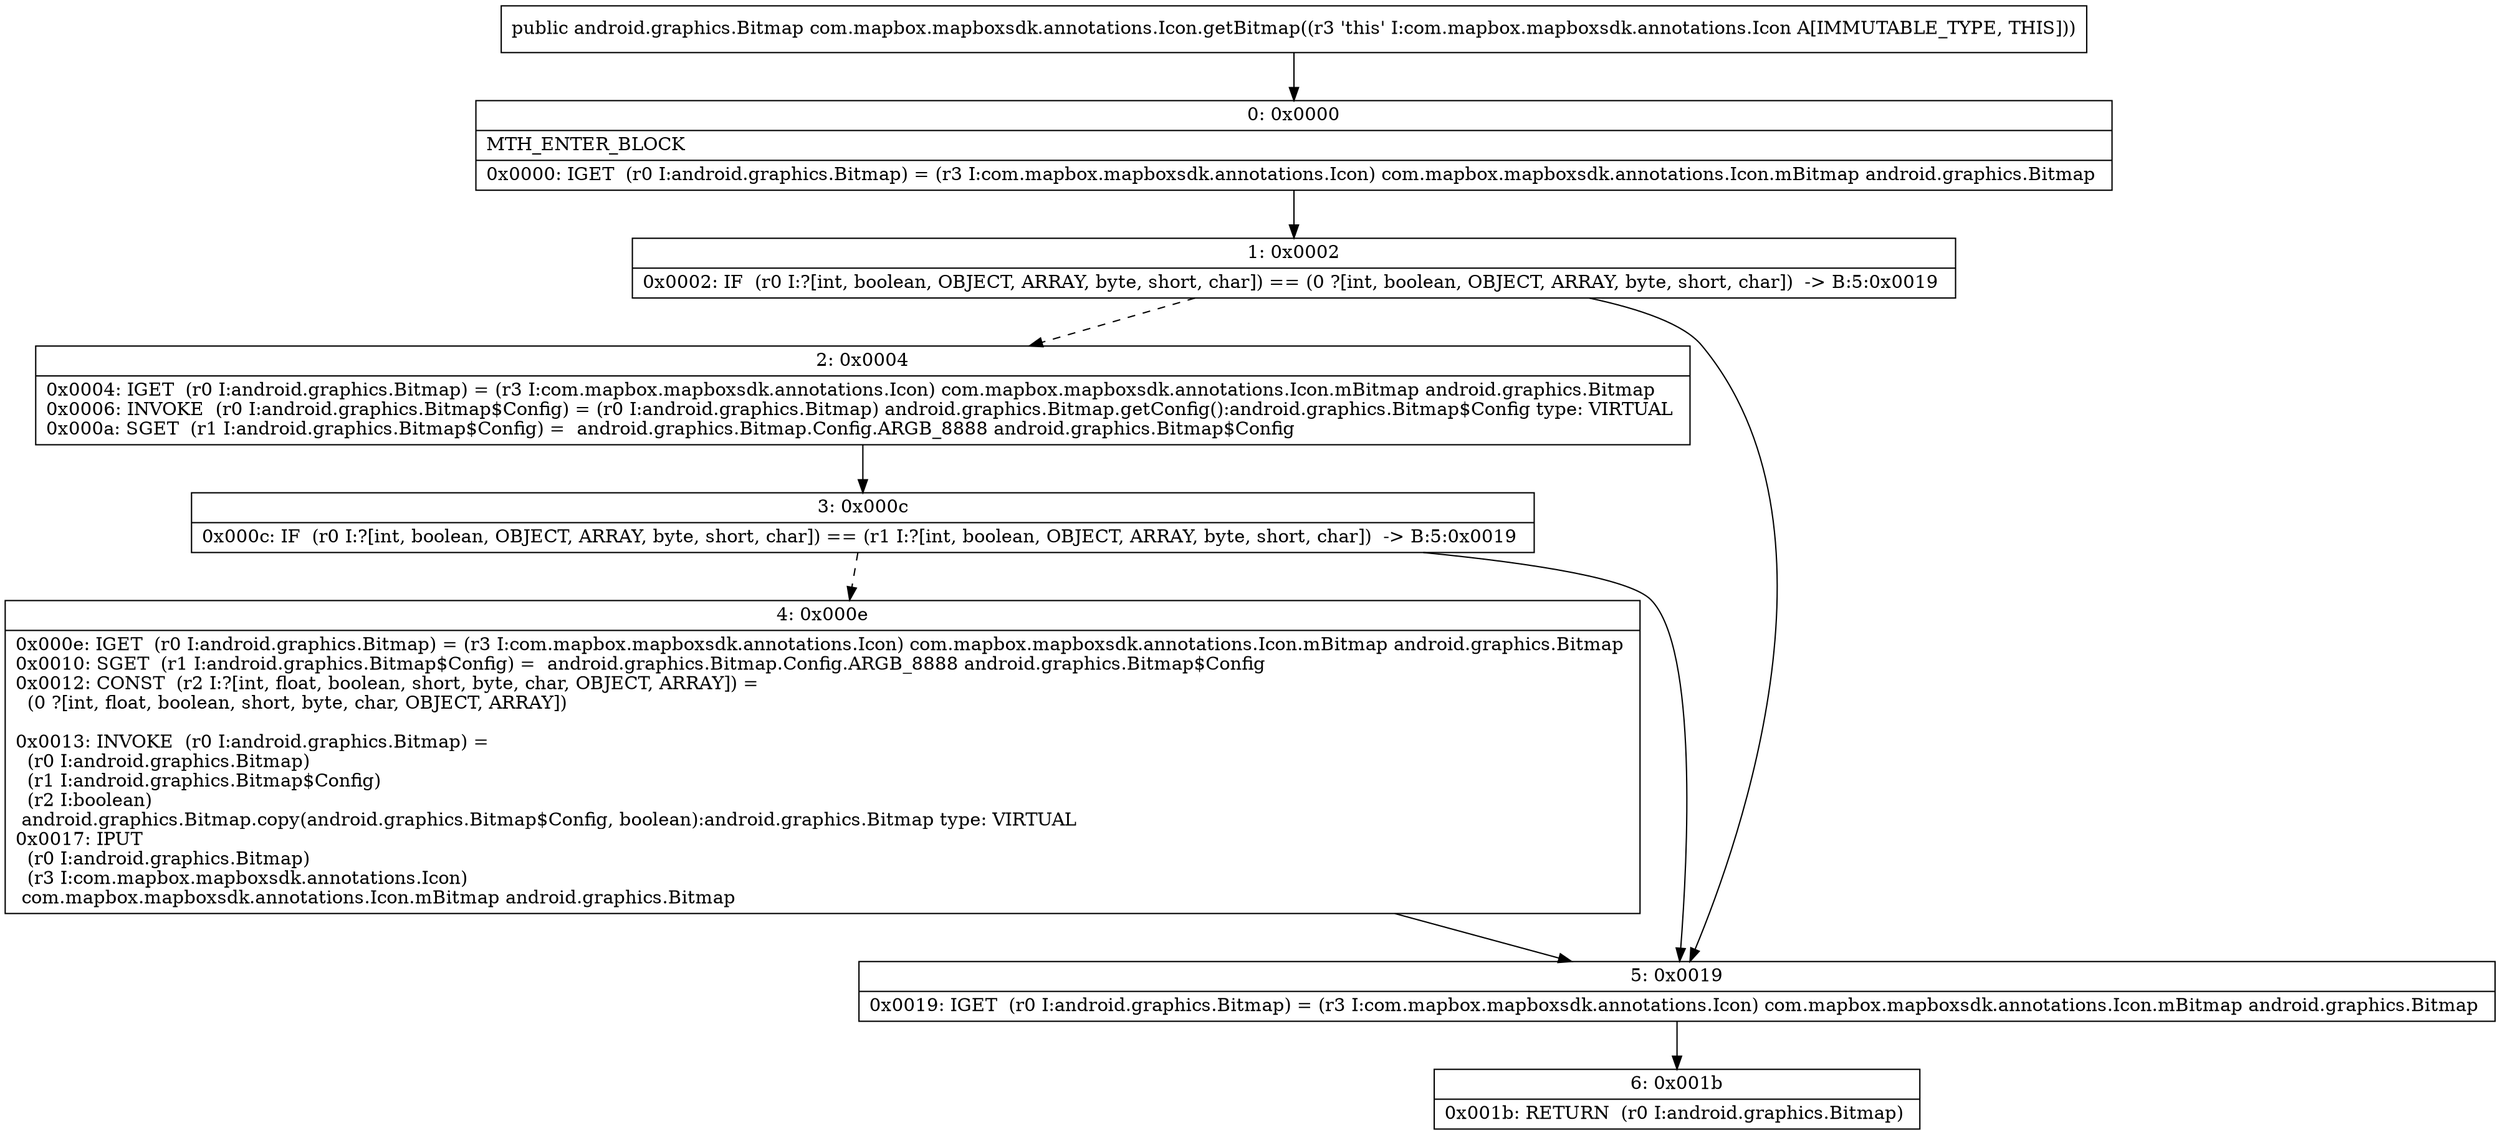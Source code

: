 digraph "CFG forcom.mapbox.mapboxsdk.annotations.Icon.getBitmap()Landroid\/graphics\/Bitmap;" {
Node_0 [shape=record,label="{0\:\ 0x0000|MTH_ENTER_BLOCK\l|0x0000: IGET  (r0 I:android.graphics.Bitmap) = (r3 I:com.mapbox.mapboxsdk.annotations.Icon) com.mapbox.mapboxsdk.annotations.Icon.mBitmap android.graphics.Bitmap \l}"];
Node_1 [shape=record,label="{1\:\ 0x0002|0x0002: IF  (r0 I:?[int, boolean, OBJECT, ARRAY, byte, short, char]) == (0 ?[int, boolean, OBJECT, ARRAY, byte, short, char])  \-\> B:5:0x0019 \l}"];
Node_2 [shape=record,label="{2\:\ 0x0004|0x0004: IGET  (r0 I:android.graphics.Bitmap) = (r3 I:com.mapbox.mapboxsdk.annotations.Icon) com.mapbox.mapboxsdk.annotations.Icon.mBitmap android.graphics.Bitmap \l0x0006: INVOKE  (r0 I:android.graphics.Bitmap$Config) = (r0 I:android.graphics.Bitmap) android.graphics.Bitmap.getConfig():android.graphics.Bitmap$Config type: VIRTUAL \l0x000a: SGET  (r1 I:android.graphics.Bitmap$Config) =  android.graphics.Bitmap.Config.ARGB_8888 android.graphics.Bitmap$Config \l}"];
Node_3 [shape=record,label="{3\:\ 0x000c|0x000c: IF  (r0 I:?[int, boolean, OBJECT, ARRAY, byte, short, char]) == (r1 I:?[int, boolean, OBJECT, ARRAY, byte, short, char])  \-\> B:5:0x0019 \l}"];
Node_4 [shape=record,label="{4\:\ 0x000e|0x000e: IGET  (r0 I:android.graphics.Bitmap) = (r3 I:com.mapbox.mapboxsdk.annotations.Icon) com.mapbox.mapboxsdk.annotations.Icon.mBitmap android.graphics.Bitmap \l0x0010: SGET  (r1 I:android.graphics.Bitmap$Config) =  android.graphics.Bitmap.Config.ARGB_8888 android.graphics.Bitmap$Config \l0x0012: CONST  (r2 I:?[int, float, boolean, short, byte, char, OBJECT, ARRAY]) = \l  (0 ?[int, float, boolean, short, byte, char, OBJECT, ARRAY])\l \l0x0013: INVOKE  (r0 I:android.graphics.Bitmap) = \l  (r0 I:android.graphics.Bitmap)\l  (r1 I:android.graphics.Bitmap$Config)\l  (r2 I:boolean)\l android.graphics.Bitmap.copy(android.graphics.Bitmap$Config, boolean):android.graphics.Bitmap type: VIRTUAL \l0x0017: IPUT  \l  (r0 I:android.graphics.Bitmap)\l  (r3 I:com.mapbox.mapboxsdk.annotations.Icon)\l com.mapbox.mapboxsdk.annotations.Icon.mBitmap android.graphics.Bitmap \l}"];
Node_5 [shape=record,label="{5\:\ 0x0019|0x0019: IGET  (r0 I:android.graphics.Bitmap) = (r3 I:com.mapbox.mapboxsdk.annotations.Icon) com.mapbox.mapboxsdk.annotations.Icon.mBitmap android.graphics.Bitmap \l}"];
Node_6 [shape=record,label="{6\:\ 0x001b|0x001b: RETURN  (r0 I:android.graphics.Bitmap) \l}"];
MethodNode[shape=record,label="{public android.graphics.Bitmap com.mapbox.mapboxsdk.annotations.Icon.getBitmap((r3 'this' I:com.mapbox.mapboxsdk.annotations.Icon A[IMMUTABLE_TYPE, THIS])) }"];
MethodNode -> Node_0;
Node_0 -> Node_1;
Node_1 -> Node_2[style=dashed];
Node_1 -> Node_5;
Node_2 -> Node_3;
Node_3 -> Node_4[style=dashed];
Node_3 -> Node_5;
Node_4 -> Node_5;
Node_5 -> Node_6;
}

